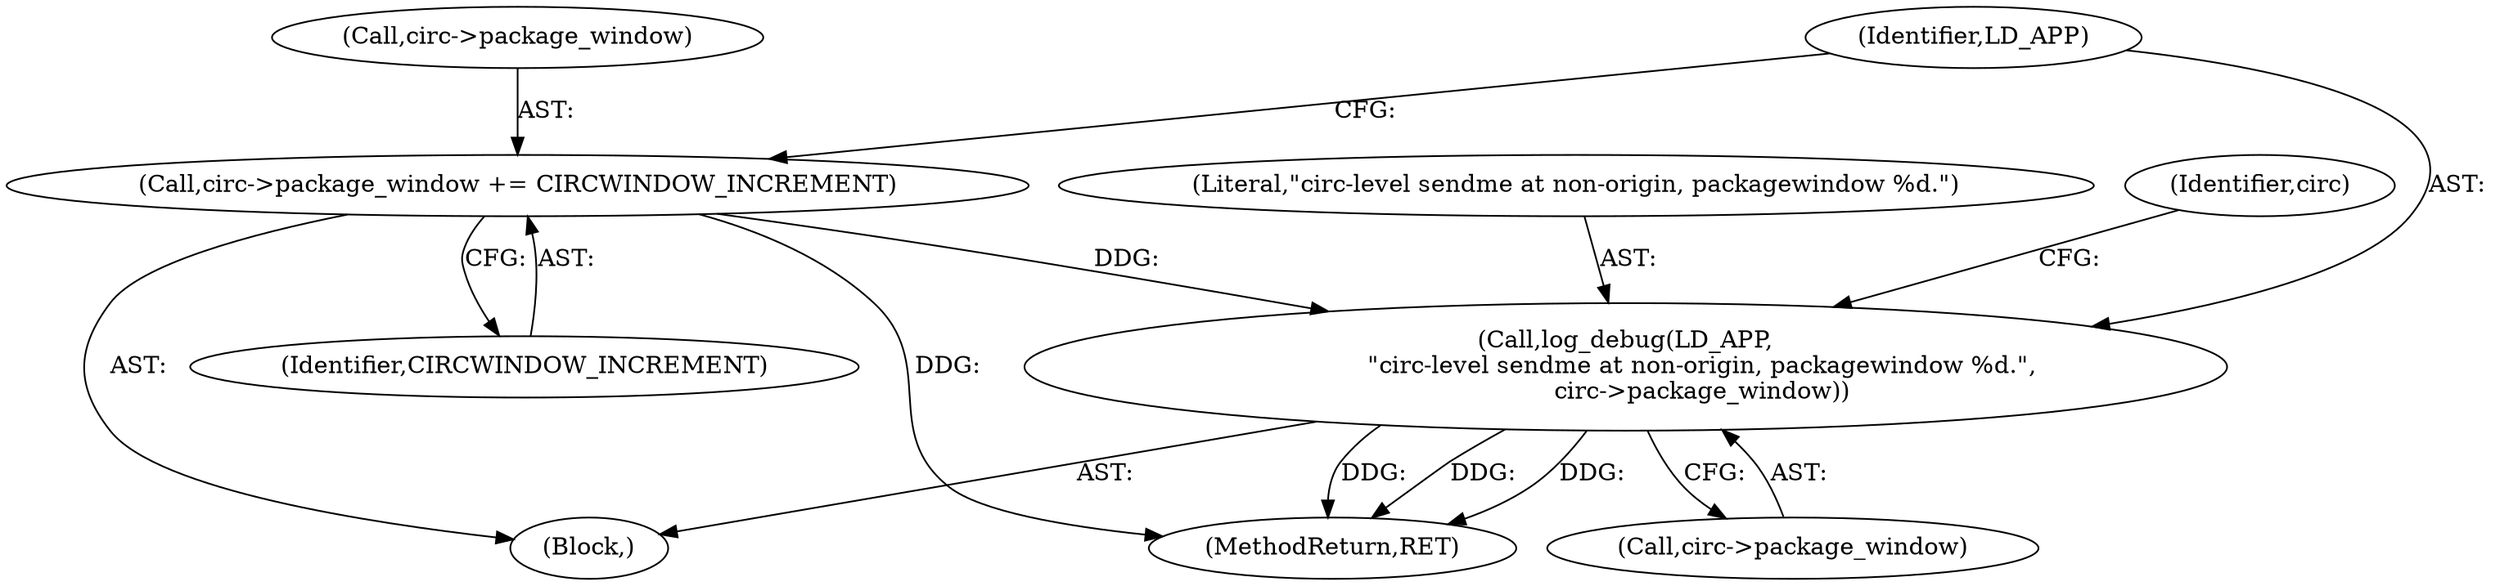 digraph "0_tor_56a7c5bc15e0447203a491c1ee37de9939ad1dcd@pointer" {
"1000907" [label="(Call,log_debug(LD_APP,\n                    \"circ-level sendme at non-origin, packagewindow %d.\",\n                    circ->package_window))"];
"1000902" [label="(Call,circ->package_window += CIRCWINDOW_INCREMENT)"];
"1000882" [label="(Block,)"];
"1000902" [label="(Call,circ->package_window += CIRCWINDOW_INCREMENT)"];
"1000903" [label="(Call,circ->package_window)"];
"1000908" [label="(Identifier,LD_APP)"];
"1000906" [label="(Identifier,CIRCWINDOW_INCREMENT)"];
"1000909" [label="(Literal,\"circ-level sendme at non-origin, packagewindow %d.\")"];
"1000907" [label="(Call,log_debug(LD_APP,\n                    \"circ-level sendme at non-origin, packagewindow %d.\",\n                    circ->package_window))"];
"1000914" [label="(Identifier,circ)"];
"1000910" [label="(Call,circ->package_window)"];
"1001058" [label="(MethodReturn,RET)"];
"1000907" -> "1000882"  [label="AST: "];
"1000907" -> "1000910"  [label="CFG: "];
"1000908" -> "1000907"  [label="AST: "];
"1000909" -> "1000907"  [label="AST: "];
"1000910" -> "1000907"  [label="AST: "];
"1000914" -> "1000907"  [label="CFG: "];
"1000907" -> "1001058"  [label="DDG: "];
"1000907" -> "1001058"  [label="DDG: "];
"1000907" -> "1001058"  [label="DDG: "];
"1000902" -> "1000907"  [label="DDG: "];
"1000902" -> "1000882"  [label="AST: "];
"1000902" -> "1000906"  [label="CFG: "];
"1000903" -> "1000902"  [label="AST: "];
"1000906" -> "1000902"  [label="AST: "];
"1000908" -> "1000902"  [label="CFG: "];
"1000902" -> "1001058"  [label="DDG: "];
}
